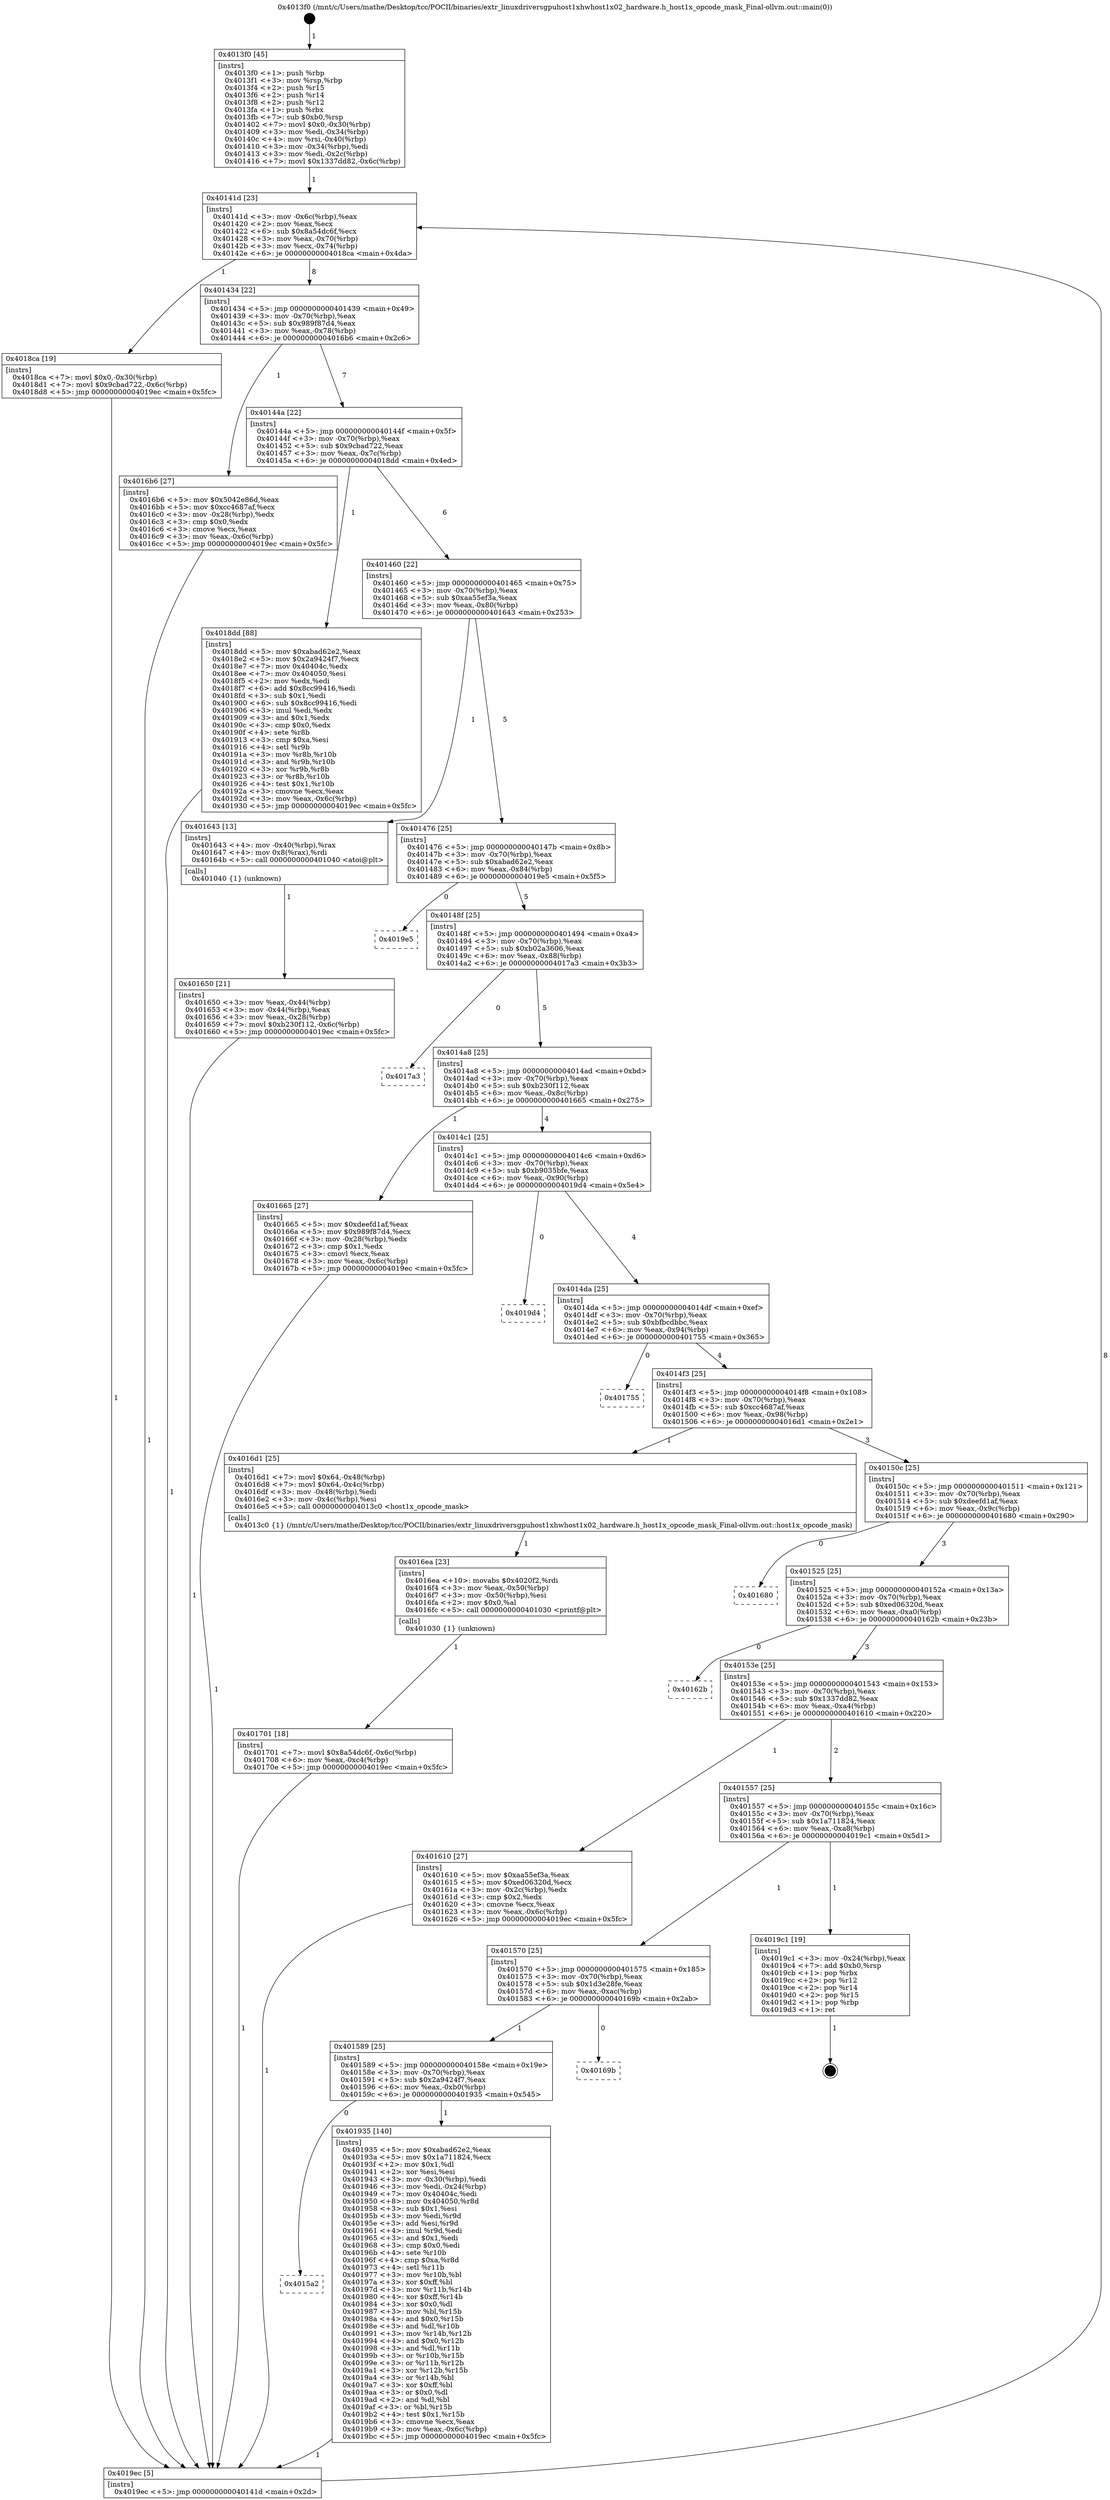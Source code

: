 digraph "0x4013f0" {
  label = "0x4013f0 (/mnt/c/Users/mathe/Desktop/tcc/POCII/binaries/extr_linuxdriversgpuhost1xhwhost1x02_hardware.h_host1x_opcode_mask_Final-ollvm.out::main(0))"
  labelloc = "t"
  node[shape=record]

  Entry [label="",width=0.3,height=0.3,shape=circle,fillcolor=black,style=filled]
  "0x40141d" [label="{
     0x40141d [23]\l
     | [instrs]\l
     &nbsp;&nbsp;0x40141d \<+3\>: mov -0x6c(%rbp),%eax\l
     &nbsp;&nbsp;0x401420 \<+2\>: mov %eax,%ecx\l
     &nbsp;&nbsp;0x401422 \<+6\>: sub $0x8a54dc6f,%ecx\l
     &nbsp;&nbsp;0x401428 \<+3\>: mov %eax,-0x70(%rbp)\l
     &nbsp;&nbsp;0x40142b \<+3\>: mov %ecx,-0x74(%rbp)\l
     &nbsp;&nbsp;0x40142e \<+6\>: je 00000000004018ca \<main+0x4da\>\l
  }"]
  "0x4018ca" [label="{
     0x4018ca [19]\l
     | [instrs]\l
     &nbsp;&nbsp;0x4018ca \<+7\>: movl $0x0,-0x30(%rbp)\l
     &nbsp;&nbsp;0x4018d1 \<+7\>: movl $0x9cbad722,-0x6c(%rbp)\l
     &nbsp;&nbsp;0x4018d8 \<+5\>: jmp 00000000004019ec \<main+0x5fc\>\l
  }"]
  "0x401434" [label="{
     0x401434 [22]\l
     | [instrs]\l
     &nbsp;&nbsp;0x401434 \<+5\>: jmp 0000000000401439 \<main+0x49\>\l
     &nbsp;&nbsp;0x401439 \<+3\>: mov -0x70(%rbp),%eax\l
     &nbsp;&nbsp;0x40143c \<+5\>: sub $0x989f87d4,%eax\l
     &nbsp;&nbsp;0x401441 \<+3\>: mov %eax,-0x78(%rbp)\l
     &nbsp;&nbsp;0x401444 \<+6\>: je 00000000004016b6 \<main+0x2c6\>\l
  }"]
  Exit [label="",width=0.3,height=0.3,shape=circle,fillcolor=black,style=filled,peripheries=2]
  "0x4016b6" [label="{
     0x4016b6 [27]\l
     | [instrs]\l
     &nbsp;&nbsp;0x4016b6 \<+5\>: mov $0x5042e86d,%eax\l
     &nbsp;&nbsp;0x4016bb \<+5\>: mov $0xcc4687af,%ecx\l
     &nbsp;&nbsp;0x4016c0 \<+3\>: mov -0x28(%rbp),%edx\l
     &nbsp;&nbsp;0x4016c3 \<+3\>: cmp $0x0,%edx\l
     &nbsp;&nbsp;0x4016c6 \<+3\>: cmove %ecx,%eax\l
     &nbsp;&nbsp;0x4016c9 \<+3\>: mov %eax,-0x6c(%rbp)\l
     &nbsp;&nbsp;0x4016cc \<+5\>: jmp 00000000004019ec \<main+0x5fc\>\l
  }"]
  "0x40144a" [label="{
     0x40144a [22]\l
     | [instrs]\l
     &nbsp;&nbsp;0x40144a \<+5\>: jmp 000000000040144f \<main+0x5f\>\l
     &nbsp;&nbsp;0x40144f \<+3\>: mov -0x70(%rbp),%eax\l
     &nbsp;&nbsp;0x401452 \<+5\>: sub $0x9cbad722,%eax\l
     &nbsp;&nbsp;0x401457 \<+3\>: mov %eax,-0x7c(%rbp)\l
     &nbsp;&nbsp;0x40145a \<+6\>: je 00000000004018dd \<main+0x4ed\>\l
  }"]
  "0x4015a2" [label="{
     0x4015a2\l
  }", style=dashed]
  "0x4018dd" [label="{
     0x4018dd [88]\l
     | [instrs]\l
     &nbsp;&nbsp;0x4018dd \<+5\>: mov $0xabad62e2,%eax\l
     &nbsp;&nbsp;0x4018e2 \<+5\>: mov $0x2a9424f7,%ecx\l
     &nbsp;&nbsp;0x4018e7 \<+7\>: mov 0x40404c,%edx\l
     &nbsp;&nbsp;0x4018ee \<+7\>: mov 0x404050,%esi\l
     &nbsp;&nbsp;0x4018f5 \<+2\>: mov %edx,%edi\l
     &nbsp;&nbsp;0x4018f7 \<+6\>: add $0x8cc99416,%edi\l
     &nbsp;&nbsp;0x4018fd \<+3\>: sub $0x1,%edi\l
     &nbsp;&nbsp;0x401900 \<+6\>: sub $0x8cc99416,%edi\l
     &nbsp;&nbsp;0x401906 \<+3\>: imul %edi,%edx\l
     &nbsp;&nbsp;0x401909 \<+3\>: and $0x1,%edx\l
     &nbsp;&nbsp;0x40190c \<+3\>: cmp $0x0,%edx\l
     &nbsp;&nbsp;0x40190f \<+4\>: sete %r8b\l
     &nbsp;&nbsp;0x401913 \<+3\>: cmp $0xa,%esi\l
     &nbsp;&nbsp;0x401916 \<+4\>: setl %r9b\l
     &nbsp;&nbsp;0x40191a \<+3\>: mov %r8b,%r10b\l
     &nbsp;&nbsp;0x40191d \<+3\>: and %r9b,%r10b\l
     &nbsp;&nbsp;0x401920 \<+3\>: xor %r9b,%r8b\l
     &nbsp;&nbsp;0x401923 \<+3\>: or %r8b,%r10b\l
     &nbsp;&nbsp;0x401926 \<+4\>: test $0x1,%r10b\l
     &nbsp;&nbsp;0x40192a \<+3\>: cmovne %ecx,%eax\l
     &nbsp;&nbsp;0x40192d \<+3\>: mov %eax,-0x6c(%rbp)\l
     &nbsp;&nbsp;0x401930 \<+5\>: jmp 00000000004019ec \<main+0x5fc\>\l
  }"]
  "0x401460" [label="{
     0x401460 [22]\l
     | [instrs]\l
     &nbsp;&nbsp;0x401460 \<+5\>: jmp 0000000000401465 \<main+0x75\>\l
     &nbsp;&nbsp;0x401465 \<+3\>: mov -0x70(%rbp),%eax\l
     &nbsp;&nbsp;0x401468 \<+5\>: sub $0xaa55ef3a,%eax\l
     &nbsp;&nbsp;0x40146d \<+3\>: mov %eax,-0x80(%rbp)\l
     &nbsp;&nbsp;0x401470 \<+6\>: je 0000000000401643 \<main+0x253\>\l
  }"]
  "0x401935" [label="{
     0x401935 [140]\l
     | [instrs]\l
     &nbsp;&nbsp;0x401935 \<+5\>: mov $0xabad62e2,%eax\l
     &nbsp;&nbsp;0x40193a \<+5\>: mov $0x1a711824,%ecx\l
     &nbsp;&nbsp;0x40193f \<+2\>: mov $0x1,%dl\l
     &nbsp;&nbsp;0x401941 \<+2\>: xor %esi,%esi\l
     &nbsp;&nbsp;0x401943 \<+3\>: mov -0x30(%rbp),%edi\l
     &nbsp;&nbsp;0x401946 \<+3\>: mov %edi,-0x24(%rbp)\l
     &nbsp;&nbsp;0x401949 \<+7\>: mov 0x40404c,%edi\l
     &nbsp;&nbsp;0x401950 \<+8\>: mov 0x404050,%r8d\l
     &nbsp;&nbsp;0x401958 \<+3\>: sub $0x1,%esi\l
     &nbsp;&nbsp;0x40195b \<+3\>: mov %edi,%r9d\l
     &nbsp;&nbsp;0x40195e \<+3\>: add %esi,%r9d\l
     &nbsp;&nbsp;0x401961 \<+4\>: imul %r9d,%edi\l
     &nbsp;&nbsp;0x401965 \<+3\>: and $0x1,%edi\l
     &nbsp;&nbsp;0x401968 \<+3\>: cmp $0x0,%edi\l
     &nbsp;&nbsp;0x40196b \<+4\>: sete %r10b\l
     &nbsp;&nbsp;0x40196f \<+4\>: cmp $0xa,%r8d\l
     &nbsp;&nbsp;0x401973 \<+4\>: setl %r11b\l
     &nbsp;&nbsp;0x401977 \<+3\>: mov %r10b,%bl\l
     &nbsp;&nbsp;0x40197a \<+3\>: xor $0xff,%bl\l
     &nbsp;&nbsp;0x40197d \<+3\>: mov %r11b,%r14b\l
     &nbsp;&nbsp;0x401980 \<+4\>: xor $0xff,%r14b\l
     &nbsp;&nbsp;0x401984 \<+3\>: xor $0x0,%dl\l
     &nbsp;&nbsp;0x401987 \<+3\>: mov %bl,%r15b\l
     &nbsp;&nbsp;0x40198a \<+4\>: and $0x0,%r15b\l
     &nbsp;&nbsp;0x40198e \<+3\>: and %dl,%r10b\l
     &nbsp;&nbsp;0x401991 \<+3\>: mov %r14b,%r12b\l
     &nbsp;&nbsp;0x401994 \<+4\>: and $0x0,%r12b\l
     &nbsp;&nbsp;0x401998 \<+3\>: and %dl,%r11b\l
     &nbsp;&nbsp;0x40199b \<+3\>: or %r10b,%r15b\l
     &nbsp;&nbsp;0x40199e \<+3\>: or %r11b,%r12b\l
     &nbsp;&nbsp;0x4019a1 \<+3\>: xor %r12b,%r15b\l
     &nbsp;&nbsp;0x4019a4 \<+3\>: or %r14b,%bl\l
     &nbsp;&nbsp;0x4019a7 \<+3\>: xor $0xff,%bl\l
     &nbsp;&nbsp;0x4019aa \<+3\>: or $0x0,%dl\l
     &nbsp;&nbsp;0x4019ad \<+2\>: and %dl,%bl\l
     &nbsp;&nbsp;0x4019af \<+3\>: or %bl,%r15b\l
     &nbsp;&nbsp;0x4019b2 \<+4\>: test $0x1,%r15b\l
     &nbsp;&nbsp;0x4019b6 \<+3\>: cmovne %ecx,%eax\l
     &nbsp;&nbsp;0x4019b9 \<+3\>: mov %eax,-0x6c(%rbp)\l
     &nbsp;&nbsp;0x4019bc \<+5\>: jmp 00000000004019ec \<main+0x5fc\>\l
  }"]
  "0x401643" [label="{
     0x401643 [13]\l
     | [instrs]\l
     &nbsp;&nbsp;0x401643 \<+4\>: mov -0x40(%rbp),%rax\l
     &nbsp;&nbsp;0x401647 \<+4\>: mov 0x8(%rax),%rdi\l
     &nbsp;&nbsp;0x40164b \<+5\>: call 0000000000401040 \<atoi@plt\>\l
     | [calls]\l
     &nbsp;&nbsp;0x401040 \{1\} (unknown)\l
  }"]
  "0x401476" [label="{
     0x401476 [25]\l
     | [instrs]\l
     &nbsp;&nbsp;0x401476 \<+5\>: jmp 000000000040147b \<main+0x8b\>\l
     &nbsp;&nbsp;0x40147b \<+3\>: mov -0x70(%rbp),%eax\l
     &nbsp;&nbsp;0x40147e \<+5\>: sub $0xabad62e2,%eax\l
     &nbsp;&nbsp;0x401483 \<+6\>: mov %eax,-0x84(%rbp)\l
     &nbsp;&nbsp;0x401489 \<+6\>: je 00000000004019e5 \<main+0x5f5\>\l
  }"]
  "0x401589" [label="{
     0x401589 [25]\l
     | [instrs]\l
     &nbsp;&nbsp;0x401589 \<+5\>: jmp 000000000040158e \<main+0x19e\>\l
     &nbsp;&nbsp;0x40158e \<+3\>: mov -0x70(%rbp),%eax\l
     &nbsp;&nbsp;0x401591 \<+5\>: sub $0x2a9424f7,%eax\l
     &nbsp;&nbsp;0x401596 \<+6\>: mov %eax,-0xb0(%rbp)\l
     &nbsp;&nbsp;0x40159c \<+6\>: je 0000000000401935 \<main+0x545\>\l
  }"]
  "0x4019e5" [label="{
     0x4019e5\l
  }", style=dashed]
  "0x40148f" [label="{
     0x40148f [25]\l
     | [instrs]\l
     &nbsp;&nbsp;0x40148f \<+5\>: jmp 0000000000401494 \<main+0xa4\>\l
     &nbsp;&nbsp;0x401494 \<+3\>: mov -0x70(%rbp),%eax\l
     &nbsp;&nbsp;0x401497 \<+5\>: sub $0xb02a3606,%eax\l
     &nbsp;&nbsp;0x40149c \<+6\>: mov %eax,-0x88(%rbp)\l
     &nbsp;&nbsp;0x4014a2 \<+6\>: je 00000000004017a3 \<main+0x3b3\>\l
  }"]
  "0x40169b" [label="{
     0x40169b\l
  }", style=dashed]
  "0x4017a3" [label="{
     0x4017a3\l
  }", style=dashed]
  "0x4014a8" [label="{
     0x4014a8 [25]\l
     | [instrs]\l
     &nbsp;&nbsp;0x4014a8 \<+5\>: jmp 00000000004014ad \<main+0xbd\>\l
     &nbsp;&nbsp;0x4014ad \<+3\>: mov -0x70(%rbp),%eax\l
     &nbsp;&nbsp;0x4014b0 \<+5\>: sub $0xb230f112,%eax\l
     &nbsp;&nbsp;0x4014b5 \<+6\>: mov %eax,-0x8c(%rbp)\l
     &nbsp;&nbsp;0x4014bb \<+6\>: je 0000000000401665 \<main+0x275\>\l
  }"]
  "0x401570" [label="{
     0x401570 [25]\l
     | [instrs]\l
     &nbsp;&nbsp;0x401570 \<+5\>: jmp 0000000000401575 \<main+0x185\>\l
     &nbsp;&nbsp;0x401575 \<+3\>: mov -0x70(%rbp),%eax\l
     &nbsp;&nbsp;0x401578 \<+5\>: sub $0x1d3e28fe,%eax\l
     &nbsp;&nbsp;0x40157d \<+6\>: mov %eax,-0xac(%rbp)\l
     &nbsp;&nbsp;0x401583 \<+6\>: je 000000000040169b \<main+0x2ab\>\l
  }"]
  "0x401665" [label="{
     0x401665 [27]\l
     | [instrs]\l
     &nbsp;&nbsp;0x401665 \<+5\>: mov $0xdeefd1af,%eax\l
     &nbsp;&nbsp;0x40166a \<+5\>: mov $0x989f87d4,%ecx\l
     &nbsp;&nbsp;0x40166f \<+3\>: mov -0x28(%rbp),%edx\l
     &nbsp;&nbsp;0x401672 \<+3\>: cmp $0x1,%edx\l
     &nbsp;&nbsp;0x401675 \<+3\>: cmovl %ecx,%eax\l
     &nbsp;&nbsp;0x401678 \<+3\>: mov %eax,-0x6c(%rbp)\l
     &nbsp;&nbsp;0x40167b \<+5\>: jmp 00000000004019ec \<main+0x5fc\>\l
  }"]
  "0x4014c1" [label="{
     0x4014c1 [25]\l
     | [instrs]\l
     &nbsp;&nbsp;0x4014c1 \<+5\>: jmp 00000000004014c6 \<main+0xd6\>\l
     &nbsp;&nbsp;0x4014c6 \<+3\>: mov -0x70(%rbp),%eax\l
     &nbsp;&nbsp;0x4014c9 \<+5\>: sub $0xb9035bfe,%eax\l
     &nbsp;&nbsp;0x4014ce \<+6\>: mov %eax,-0x90(%rbp)\l
     &nbsp;&nbsp;0x4014d4 \<+6\>: je 00000000004019d4 \<main+0x5e4\>\l
  }"]
  "0x4019c1" [label="{
     0x4019c1 [19]\l
     | [instrs]\l
     &nbsp;&nbsp;0x4019c1 \<+3\>: mov -0x24(%rbp),%eax\l
     &nbsp;&nbsp;0x4019c4 \<+7\>: add $0xb0,%rsp\l
     &nbsp;&nbsp;0x4019cb \<+1\>: pop %rbx\l
     &nbsp;&nbsp;0x4019cc \<+2\>: pop %r12\l
     &nbsp;&nbsp;0x4019ce \<+2\>: pop %r14\l
     &nbsp;&nbsp;0x4019d0 \<+2\>: pop %r15\l
     &nbsp;&nbsp;0x4019d2 \<+1\>: pop %rbp\l
     &nbsp;&nbsp;0x4019d3 \<+1\>: ret\l
  }"]
  "0x4019d4" [label="{
     0x4019d4\l
  }", style=dashed]
  "0x4014da" [label="{
     0x4014da [25]\l
     | [instrs]\l
     &nbsp;&nbsp;0x4014da \<+5\>: jmp 00000000004014df \<main+0xef\>\l
     &nbsp;&nbsp;0x4014df \<+3\>: mov -0x70(%rbp),%eax\l
     &nbsp;&nbsp;0x4014e2 \<+5\>: sub $0xbfbcdbbc,%eax\l
     &nbsp;&nbsp;0x4014e7 \<+6\>: mov %eax,-0x94(%rbp)\l
     &nbsp;&nbsp;0x4014ed \<+6\>: je 0000000000401755 \<main+0x365\>\l
  }"]
  "0x401701" [label="{
     0x401701 [18]\l
     | [instrs]\l
     &nbsp;&nbsp;0x401701 \<+7\>: movl $0x8a54dc6f,-0x6c(%rbp)\l
     &nbsp;&nbsp;0x401708 \<+6\>: mov %eax,-0xc4(%rbp)\l
     &nbsp;&nbsp;0x40170e \<+5\>: jmp 00000000004019ec \<main+0x5fc\>\l
  }"]
  "0x401755" [label="{
     0x401755\l
  }", style=dashed]
  "0x4014f3" [label="{
     0x4014f3 [25]\l
     | [instrs]\l
     &nbsp;&nbsp;0x4014f3 \<+5\>: jmp 00000000004014f8 \<main+0x108\>\l
     &nbsp;&nbsp;0x4014f8 \<+3\>: mov -0x70(%rbp),%eax\l
     &nbsp;&nbsp;0x4014fb \<+5\>: sub $0xcc4687af,%eax\l
     &nbsp;&nbsp;0x401500 \<+6\>: mov %eax,-0x98(%rbp)\l
     &nbsp;&nbsp;0x401506 \<+6\>: je 00000000004016d1 \<main+0x2e1\>\l
  }"]
  "0x4016ea" [label="{
     0x4016ea [23]\l
     | [instrs]\l
     &nbsp;&nbsp;0x4016ea \<+10\>: movabs $0x4020f2,%rdi\l
     &nbsp;&nbsp;0x4016f4 \<+3\>: mov %eax,-0x50(%rbp)\l
     &nbsp;&nbsp;0x4016f7 \<+3\>: mov -0x50(%rbp),%esi\l
     &nbsp;&nbsp;0x4016fa \<+2\>: mov $0x0,%al\l
     &nbsp;&nbsp;0x4016fc \<+5\>: call 0000000000401030 \<printf@plt\>\l
     | [calls]\l
     &nbsp;&nbsp;0x401030 \{1\} (unknown)\l
  }"]
  "0x4016d1" [label="{
     0x4016d1 [25]\l
     | [instrs]\l
     &nbsp;&nbsp;0x4016d1 \<+7\>: movl $0x64,-0x48(%rbp)\l
     &nbsp;&nbsp;0x4016d8 \<+7\>: movl $0x64,-0x4c(%rbp)\l
     &nbsp;&nbsp;0x4016df \<+3\>: mov -0x48(%rbp),%edi\l
     &nbsp;&nbsp;0x4016e2 \<+3\>: mov -0x4c(%rbp),%esi\l
     &nbsp;&nbsp;0x4016e5 \<+5\>: call 00000000004013c0 \<host1x_opcode_mask\>\l
     | [calls]\l
     &nbsp;&nbsp;0x4013c0 \{1\} (/mnt/c/Users/mathe/Desktop/tcc/POCII/binaries/extr_linuxdriversgpuhost1xhwhost1x02_hardware.h_host1x_opcode_mask_Final-ollvm.out::host1x_opcode_mask)\l
  }"]
  "0x40150c" [label="{
     0x40150c [25]\l
     | [instrs]\l
     &nbsp;&nbsp;0x40150c \<+5\>: jmp 0000000000401511 \<main+0x121\>\l
     &nbsp;&nbsp;0x401511 \<+3\>: mov -0x70(%rbp),%eax\l
     &nbsp;&nbsp;0x401514 \<+5\>: sub $0xdeefd1af,%eax\l
     &nbsp;&nbsp;0x401519 \<+6\>: mov %eax,-0x9c(%rbp)\l
     &nbsp;&nbsp;0x40151f \<+6\>: je 0000000000401680 \<main+0x290\>\l
  }"]
  "0x401650" [label="{
     0x401650 [21]\l
     | [instrs]\l
     &nbsp;&nbsp;0x401650 \<+3\>: mov %eax,-0x44(%rbp)\l
     &nbsp;&nbsp;0x401653 \<+3\>: mov -0x44(%rbp),%eax\l
     &nbsp;&nbsp;0x401656 \<+3\>: mov %eax,-0x28(%rbp)\l
     &nbsp;&nbsp;0x401659 \<+7\>: movl $0xb230f112,-0x6c(%rbp)\l
     &nbsp;&nbsp;0x401660 \<+5\>: jmp 00000000004019ec \<main+0x5fc\>\l
  }"]
  "0x401680" [label="{
     0x401680\l
  }", style=dashed]
  "0x401525" [label="{
     0x401525 [25]\l
     | [instrs]\l
     &nbsp;&nbsp;0x401525 \<+5\>: jmp 000000000040152a \<main+0x13a\>\l
     &nbsp;&nbsp;0x40152a \<+3\>: mov -0x70(%rbp),%eax\l
     &nbsp;&nbsp;0x40152d \<+5\>: sub $0xed06320d,%eax\l
     &nbsp;&nbsp;0x401532 \<+6\>: mov %eax,-0xa0(%rbp)\l
     &nbsp;&nbsp;0x401538 \<+6\>: je 000000000040162b \<main+0x23b\>\l
  }"]
  "0x4013f0" [label="{
     0x4013f0 [45]\l
     | [instrs]\l
     &nbsp;&nbsp;0x4013f0 \<+1\>: push %rbp\l
     &nbsp;&nbsp;0x4013f1 \<+3\>: mov %rsp,%rbp\l
     &nbsp;&nbsp;0x4013f4 \<+2\>: push %r15\l
     &nbsp;&nbsp;0x4013f6 \<+2\>: push %r14\l
     &nbsp;&nbsp;0x4013f8 \<+2\>: push %r12\l
     &nbsp;&nbsp;0x4013fa \<+1\>: push %rbx\l
     &nbsp;&nbsp;0x4013fb \<+7\>: sub $0xb0,%rsp\l
     &nbsp;&nbsp;0x401402 \<+7\>: movl $0x0,-0x30(%rbp)\l
     &nbsp;&nbsp;0x401409 \<+3\>: mov %edi,-0x34(%rbp)\l
     &nbsp;&nbsp;0x40140c \<+4\>: mov %rsi,-0x40(%rbp)\l
     &nbsp;&nbsp;0x401410 \<+3\>: mov -0x34(%rbp),%edi\l
     &nbsp;&nbsp;0x401413 \<+3\>: mov %edi,-0x2c(%rbp)\l
     &nbsp;&nbsp;0x401416 \<+7\>: movl $0x1337dd82,-0x6c(%rbp)\l
  }"]
  "0x40162b" [label="{
     0x40162b\l
  }", style=dashed]
  "0x40153e" [label="{
     0x40153e [25]\l
     | [instrs]\l
     &nbsp;&nbsp;0x40153e \<+5\>: jmp 0000000000401543 \<main+0x153\>\l
     &nbsp;&nbsp;0x401543 \<+3\>: mov -0x70(%rbp),%eax\l
     &nbsp;&nbsp;0x401546 \<+5\>: sub $0x1337dd82,%eax\l
     &nbsp;&nbsp;0x40154b \<+6\>: mov %eax,-0xa4(%rbp)\l
     &nbsp;&nbsp;0x401551 \<+6\>: je 0000000000401610 \<main+0x220\>\l
  }"]
  "0x4019ec" [label="{
     0x4019ec [5]\l
     | [instrs]\l
     &nbsp;&nbsp;0x4019ec \<+5\>: jmp 000000000040141d \<main+0x2d\>\l
  }"]
  "0x401610" [label="{
     0x401610 [27]\l
     | [instrs]\l
     &nbsp;&nbsp;0x401610 \<+5\>: mov $0xaa55ef3a,%eax\l
     &nbsp;&nbsp;0x401615 \<+5\>: mov $0xed06320d,%ecx\l
     &nbsp;&nbsp;0x40161a \<+3\>: mov -0x2c(%rbp),%edx\l
     &nbsp;&nbsp;0x40161d \<+3\>: cmp $0x2,%edx\l
     &nbsp;&nbsp;0x401620 \<+3\>: cmovne %ecx,%eax\l
     &nbsp;&nbsp;0x401623 \<+3\>: mov %eax,-0x6c(%rbp)\l
     &nbsp;&nbsp;0x401626 \<+5\>: jmp 00000000004019ec \<main+0x5fc\>\l
  }"]
  "0x401557" [label="{
     0x401557 [25]\l
     | [instrs]\l
     &nbsp;&nbsp;0x401557 \<+5\>: jmp 000000000040155c \<main+0x16c\>\l
     &nbsp;&nbsp;0x40155c \<+3\>: mov -0x70(%rbp),%eax\l
     &nbsp;&nbsp;0x40155f \<+5\>: sub $0x1a711824,%eax\l
     &nbsp;&nbsp;0x401564 \<+6\>: mov %eax,-0xa8(%rbp)\l
     &nbsp;&nbsp;0x40156a \<+6\>: je 00000000004019c1 \<main+0x5d1\>\l
  }"]
  Entry -> "0x4013f0" [label=" 1"]
  "0x40141d" -> "0x4018ca" [label=" 1"]
  "0x40141d" -> "0x401434" [label=" 8"]
  "0x4019c1" -> Exit [label=" 1"]
  "0x401434" -> "0x4016b6" [label=" 1"]
  "0x401434" -> "0x40144a" [label=" 7"]
  "0x401935" -> "0x4019ec" [label=" 1"]
  "0x40144a" -> "0x4018dd" [label=" 1"]
  "0x40144a" -> "0x401460" [label=" 6"]
  "0x401589" -> "0x4015a2" [label=" 0"]
  "0x401460" -> "0x401643" [label=" 1"]
  "0x401460" -> "0x401476" [label=" 5"]
  "0x401589" -> "0x401935" [label=" 1"]
  "0x401476" -> "0x4019e5" [label=" 0"]
  "0x401476" -> "0x40148f" [label=" 5"]
  "0x401570" -> "0x401589" [label=" 1"]
  "0x40148f" -> "0x4017a3" [label=" 0"]
  "0x40148f" -> "0x4014a8" [label=" 5"]
  "0x401570" -> "0x40169b" [label=" 0"]
  "0x4014a8" -> "0x401665" [label=" 1"]
  "0x4014a8" -> "0x4014c1" [label=" 4"]
  "0x401557" -> "0x401570" [label=" 1"]
  "0x4014c1" -> "0x4019d4" [label=" 0"]
  "0x4014c1" -> "0x4014da" [label=" 4"]
  "0x401557" -> "0x4019c1" [label=" 1"]
  "0x4014da" -> "0x401755" [label=" 0"]
  "0x4014da" -> "0x4014f3" [label=" 4"]
  "0x4018dd" -> "0x4019ec" [label=" 1"]
  "0x4014f3" -> "0x4016d1" [label=" 1"]
  "0x4014f3" -> "0x40150c" [label=" 3"]
  "0x4018ca" -> "0x4019ec" [label=" 1"]
  "0x40150c" -> "0x401680" [label=" 0"]
  "0x40150c" -> "0x401525" [label=" 3"]
  "0x401701" -> "0x4019ec" [label=" 1"]
  "0x401525" -> "0x40162b" [label=" 0"]
  "0x401525" -> "0x40153e" [label=" 3"]
  "0x4016ea" -> "0x401701" [label=" 1"]
  "0x40153e" -> "0x401610" [label=" 1"]
  "0x40153e" -> "0x401557" [label=" 2"]
  "0x401610" -> "0x4019ec" [label=" 1"]
  "0x4013f0" -> "0x40141d" [label=" 1"]
  "0x4019ec" -> "0x40141d" [label=" 8"]
  "0x401643" -> "0x401650" [label=" 1"]
  "0x401650" -> "0x4019ec" [label=" 1"]
  "0x401665" -> "0x4019ec" [label=" 1"]
  "0x4016b6" -> "0x4019ec" [label=" 1"]
  "0x4016d1" -> "0x4016ea" [label=" 1"]
}
